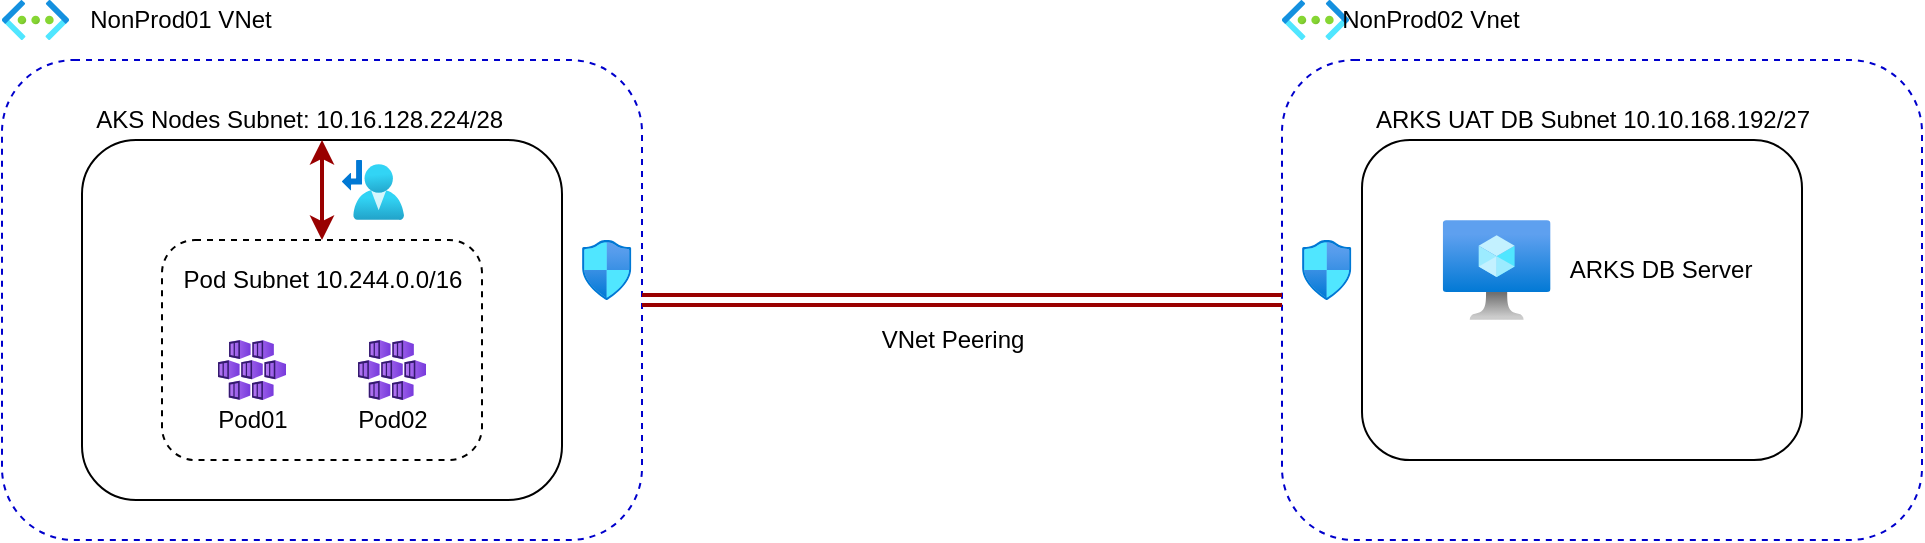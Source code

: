 <mxfile version="19.0.0" type="github">
  <diagram id="W9si09yMB4ZbtkrbC8p9" name="Page-1">
    <mxGraphModel dx="1950" dy="835" grid="1" gridSize="10" guides="1" tooltips="1" connect="1" arrows="1" fold="1" page="0" pageScale="1" pageWidth="850" pageHeight="1100" math="0" shadow="0">
      <root>
        <mxCell id="0" />
        <mxCell id="1" parent="0" />
        <mxCell id="OVVx17QON25WPXnOTCqt-1" value="" style="rounded=1;whiteSpace=wrap;html=1;fillColor=none;dashed=1;strokeColor=#0000CC;" vertex="1" parent="1">
          <mxGeometry x="-320" y="40" width="320" height="240" as="geometry" />
        </mxCell>
        <mxCell id="OVVx17QON25WPXnOTCqt-2" value="" style="rounded=1;whiteSpace=wrap;html=1;fillColor=none;dashed=1;strokeColor=#0000CC;" vertex="1" parent="1">
          <mxGeometry x="320" y="40" width="320" height="240" as="geometry" />
        </mxCell>
        <mxCell id="OVVx17QON25WPXnOTCqt-5" value="" style="group" vertex="1" connectable="0" parent="1">
          <mxGeometry x="-320" y="10" width="143.5" height="20" as="geometry" />
        </mxCell>
        <mxCell id="OVVx17QON25WPXnOTCqt-3" value="NonProd01 VNet" style="text;html=1;align=center;verticalAlign=middle;resizable=0;points=[];autosize=1;strokeColor=none;fillColor=none;" vertex="1" parent="OVVx17QON25WPXnOTCqt-5">
          <mxGeometry x="33.5" width="110" height="20" as="geometry" />
        </mxCell>
        <mxCell id="OVVx17QON25WPXnOTCqt-4" value="" style="aspect=fixed;html=1;points=[];align=center;image;fontSize=12;image=img/lib/azure2/networking/Virtual_Networks.svg;dashed=1;strokeColor=#0000CC;fillColor=none;" vertex="1" parent="OVVx17QON25WPXnOTCqt-5">
          <mxGeometry width="33.5" height="20" as="geometry" />
        </mxCell>
        <mxCell id="OVVx17QON25WPXnOTCqt-8" value="" style="group" vertex="1" connectable="0" parent="1">
          <mxGeometry x="320" y="10" width="123.5" height="20" as="geometry" />
        </mxCell>
        <mxCell id="OVVx17QON25WPXnOTCqt-6" value="" style="aspect=fixed;html=1;points=[];align=center;image;fontSize=12;image=img/lib/azure2/networking/Virtual_Networks.svg;dashed=1;strokeColor=#0000CC;fillColor=none;" vertex="1" parent="OVVx17QON25WPXnOTCqt-8">
          <mxGeometry width="33.5" height="20" as="geometry" />
        </mxCell>
        <mxCell id="OVVx17QON25WPXnOTCqt-7" value="NonProd02 Vnet" style="text;html=1;align=center;verticalAlign=middle;resizable=0;points=[];autosize=1;strokeColor=none;fillColor=none;" vertex="1" parent="OVVx17QON25WPXnOTCqt-8">
          <mxGeometry x="23.5" width="100" height="20" as="geometry" />
        </mxCell>
        <mxCell id="OVVx17QON25WPXnOTCqt-9" value="" style="rounded=1;whiteSpace=wrap;html=1;strokeColor=#000000;fillColor=none;" vertex="1" parent="1">
          <mxGeometry x="-280" y="80" width="240" height="180" as="geometry" />
        </mxCell>
        <mxCell id="OVVx17QON25WPXnOTCqt-10" value="AKS Nodes Subnet: 10.16.128.224/28&amp;nbsp;" style="text;html=1;align=center;verticalAlign=middle;resizable=0;points=[];autosize=1;strokeColor=none;fillColor=none;" vertex="1" parent="1">
          <mxGeometry x="-280" y="60" width="220" height="20" as="geometry" />
        </mxCell>
        <mxCell id="OVVx17QON25WPXnOTCqt-11" value="" style="aspect=fixed;html=1;points=[];align=center;image;fontSize=12;image=img/lib/azure2/networking/Network_Security_Groups.svg;strokeColor=#0000CC;fillColor=none;" vertex="1" parent="1">
          <mxGeometry x="-30" y="130" width="24.71" height="30" as="geometry" />
        </mxCell>
        <mxCell id="OVVx17QON25WPXnOTCqt-12" value="" style="rounded=1;whiteSpace=wrap;html=1;strokeColor=#000000;fillColor=none;dashed=1;" vertex="1" parent="1">
          <mxGeometry x="-240" y="130" width="160" height="110" as="geometry" />
        </mxCell>
        <mxCell id="OVVx17QON25WPXnOTCqt-18" value="" style="group" vertex="1" connectable="0" parent="1">
          <mxGeometry x="-220" y="180" width="50" height="50" as="geometry" />
        </mxCell>
        <mxCell id="OVVx17QON25WPXnOTCqt-13" value="" style="aspect=fixed;html=1;points=[];align=center;image;fontSize=12;image=img/lib/azure2/containers/Kubernetes_Services.svg;dashed=1;strokeColor=#000000;fillColor=none;" vertex="1" parent="OVVx17QON25WPXnOTCqt-18">
          <mxGeometry x="8" width="34" height="30" as="geometry" />
        </mxCell>
        <mxCell id="OVVx17QON25WPXnOTCqt-14" value="Pod01" style="text;html=1;align=center;verticalAlign=middle;resizable=0;points=[];autosize=1;strokeColor=none;fillColor=none;" vertex="1" parent="OVVx17QON25WPXnOTCqt-18">
          <mxGeometry y="30" width="50" height="20" as="geometry" />
        </mxCell>
        <mxCell id="OVVx17QON25WPXnOTCqt-19" value="" style="group" vertex="1" connectable="0" parent="1">
          <mxGeometry x="-150" y="180" width="50" height="50" as="geometry" />
        </mxCell>
        <mxCell id="OVVx17QON25WPXnOTCqt-16" value="" style="aspect=fixed;html=1;points=[];align=center;image;fontSize=12;image=img/lib/azure2/containers/Kubernetes_Services.svg;dashed=1;strokeColor=#000000;fillColor=none;" vertex="1" parent="OVVx17QON25WPXnOTCqt-19">
          <mxGeometry x="8" width="34" height="30" as="geometry" />
        </mxCell>
        <mxCell id="OVVx17QON25WPXnOTCqt-17" value="Pod02" style="text;html=1;align=center;verticalAlign=middle;resizable=0;points=[];autosize=1;strokeColor=none;fillColor=none;" vertex="1" parent="OVVx17QON25WPXnOTCqt-19">
          <mxGeometry y="30" width="50" height="20" as="geometry" />
        </mxCell>
        <mxCell id="OVVx17QON25WPXnOTCqt-20" value="Pod Subnet 10.244.0.0/16" style="text;html=1;align=center;verticalAlign=middle;resizable=0;points=[];autosize=1;strokeColor=none;fillColor=none;" vertex="1" parent="1">
          <mxGeometry x="-235" y="140" width="150" height="20" as="geometry" />
        </mxCell>
        <mxCell id="OVVx17QON25WPXnOTCqt-21" value="" style="endArrow=classic;startArrow=classic;html=1;rounded=0;strokeWidth=2;strokeColor=#990000;entryX=0.5;entryY=0;entryDx=0;entryDy=0;" edge="1" parent="1" target="OVVx17QON25WPXnOTCqt-9">
          <mxGeometry width="50" height="50" relative="1" as="geometry">
            <mxPoint x="-160" y="130" as="sourcePoint" />
            <mxPoint x="-160.5" y="90" as="targetPoint" />
          </mxGeometry>
        </mxCell>
        <mxCell id="OVVx17QON25WPXnOTCqt-22" value="" style="aspect=fixed;html=1;points=[];align=center;image;fontSize=12;image=img/lib/azure2/networking/Route_Tables.svg;dashed=1;strokeColor=#000000;fillColor=none;" vertex="1" parent="1">
          <mxGeometry x="-150" y="90" width="30.97" height="30" as="geometry" />
        </mxCell>
        <mxCell id="OVVx17QON25WPXnOTCqt-23" value="" style="rounded=1;whiteSpace=wrap;html=1;strokeColor=#000000;fillColor=none;" vertex="1" parent="1">
          <mxGeometry x="360" y="80" width="220" height="160" as="geometry" />
        </mxCell>
        <mxCell id="OVVx17QON25WPXnOTCqt-24" value="ARKS UAT DB Subnet 10.10.168.192/27" style="text;html=1;align=center;verticalAlign=middle;resizable=0;points=[];autosize=1;strokeColor=none;fillColor=none;" vertex="1" parent="1">
          <mxGeometry x="360" y="60" width="230" height="20" as="geometry" />
        </mxCell>
        <mxCell id="OVVx17QON25WPXnOTCqt-25" value="" style="aspect=fixed;html=1;points=[];align=center;image;fontSize=12;image=img/lib/azure2/compute/Virtual_Machine.svg;strokeColor=#000000;fillColor=none;" vertex="1" parent="1">
          <mxGeometry x="400.37" y="120" width="53.91" height="50" as="geometry" />
        </mxCell>
        <mxCell id="OVVx17QON25WPXnOTCqt-26" value="" style="aspect=fixed;html=1;points=[];align=center;image;fontSize=12;image=img/lib/azure2/networking/Network_Security_Groups.svg;strokeColor=#0000CC;fillColor=none;" vertex="1" parent="1">
          <mxGeometry x="330" y="130" width="24.71" height="30" as="geometry" />
        </mxCell>
        <mxCell id="OVVx17QON25WPXnOTCqt-27" value="ARKS DB Server" style="text;html=1;align=center;verticalAlign=middle;resizable=0;points=[];autosize=1;strokeColor=none;fillColor=none;" vertex="1" parent="1">
          <mxGeometry x="454.28" y="135" width="110" height="20" as="geometry" />
        </mxCell>
        <mxCell id="OVVx17QON25WPXnOTCqt-28" value="" style="shape=link;html=1;rounded=0;strokeColor=#990000;strokeWidth=2;entryX=0;entryY=0.5;entryDx=0;entryDy=0;exitX=1;exitY=0.5;exitDx=0;exitDy=0;" edge="1" parent="1" source="OVVx17QON25WPXnOTCqt-1" target="OVVx17QON25WPXnOTCqt-2">
          <mxGeometry width="100" relative="1" as="geometry">
            <mxPoint x="100" y="159" as="sourcePoint" />
            <mxPoint x="200" y="159" as="targetPoint" />
          </mxGeometry>
        </mxCell>
        <mxCell id="OVVx17QON25WPXnOTCqt-29" value="VNet Peering" style="text;html=1;align=center;verticalAlign=middle;resizable=0;points=[];autosize=1;strokeColor=none;fillColor=none;" vertex="1" parent="1">
          <mxGeometry x="110" y="170" width="90" height="20" as="geometry" />
        </mxCell>
      </root>
    </mxGraphModel>
  </diagram>
</mxfile>
